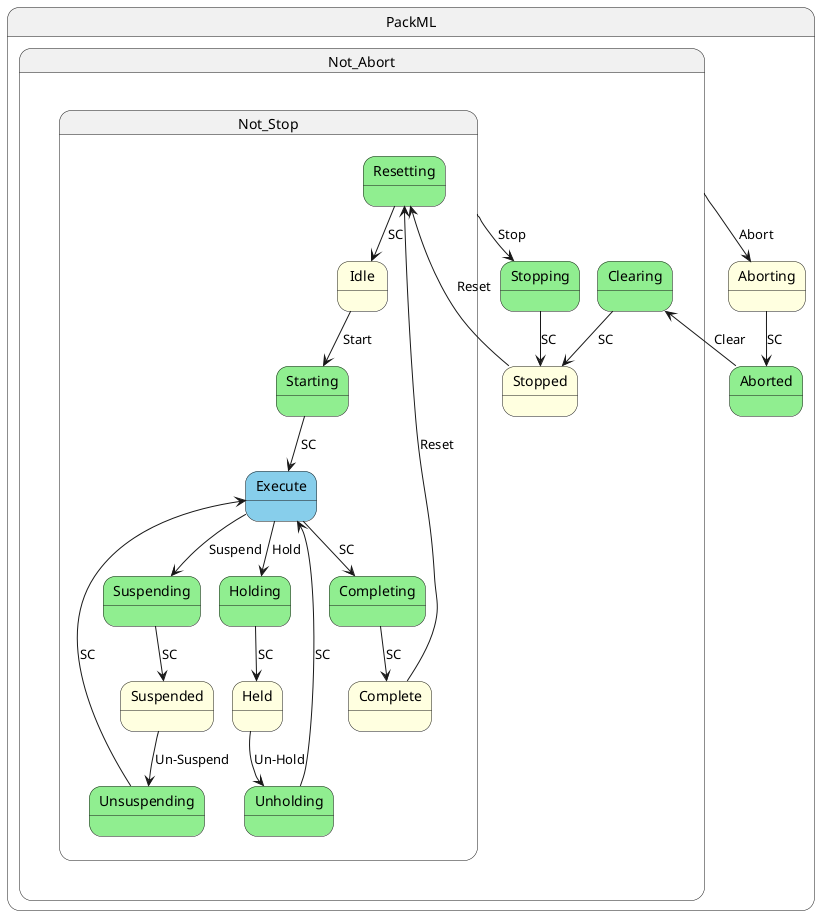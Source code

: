 @startuml


State PackML{
    State Aborted #LightGreen
    State Aborting #LightYellow

    state Not_Abort {
        state Clearing #LightGreen
        state Stopping #LightGreen
        state Stopped #LightYellow

            state Not_Stop {
            state Resetting #LightGreen
            state Idle #LightYellow
            State Starting #LightGreen
            State Execute #SkyBlue
            State Completing #LightGreen
            State Complete #LightYellow

            State Suspending #LightGreen
            State Suspended #LightYellow
            State Unsuspending #LightGreen

            State Holding #LightGreen
            State Held #LightYellow
            State Unholding #LightGreen
        }
    }
}

Aborting --> Aborted : SC
Aborted --> Clearing : Clear
Not_Abort --> Aborting : Abort

Not_Stop --> Stopping : Stop

Clearing --> Stopped : SC

Stopping --> Stopped : SC

Stopped --> Resetting : Reset
Resetting --> Idle : SC
Idle --> Starting : Start
Starting --> Execute : SC
Execute --> Completing : SC
Completing --> Complete : SC
Complete --> Resetting : Reset

Execute --> Suspending : Suspend
Suspending --> Suspended : SC
Suspended --> Unsuspending : Un-Suspend
Unsuspending --> Execute : SC

Execute --> Holding : Hold
Holding --> Held : SC
Held --> Unholding : Un-Hold
Unholding --> Execute : SC

@enduml